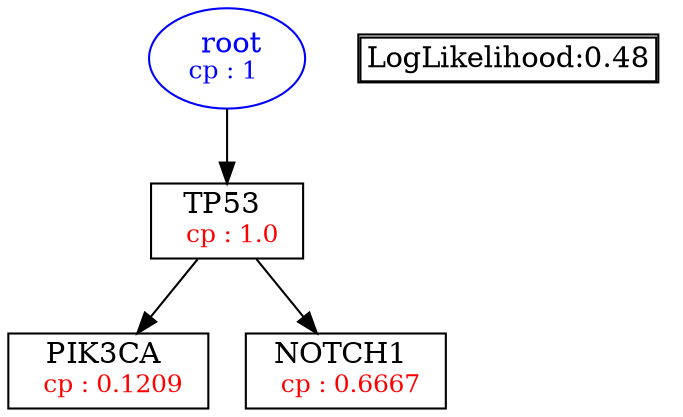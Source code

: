 digraph tree {
    "root" [label=<<font color='Blue'> root</font><br/><font color='Blue' POINT-SIZE='12'>cp : 1 </font>>, shape=oval, color=Blue];
    "S3" [label =<TP53 <br/> <font color='Red' POINT-SIZE='12'> cp : 1.0 </font>>, shape=box];
    "S1" [label =<PIK3CA <br/> <font color='Red' POINT-SIZE='12'> cp : 0.1209 </font>>, shape=box];
    "S2" [label =<NOTCH1 <br/> <font color='Red' POINT-SIZE='12'> cp : 0.6667 </font>>, shape=box];
    "root" -> "S3";
    "S3" -> "S1";
    "S3" -> "S2";

    node[shape=plaintext]
    fontsize="10"
    struct1 [label=
    <<TABLE BORDER="1" CELLBORDER="1" CELLSPACING="0" >
    <TR><TD ALIGN="LEFT">LogLikelihood:0.48</TD></TR>
    </TABLE>>];

}
